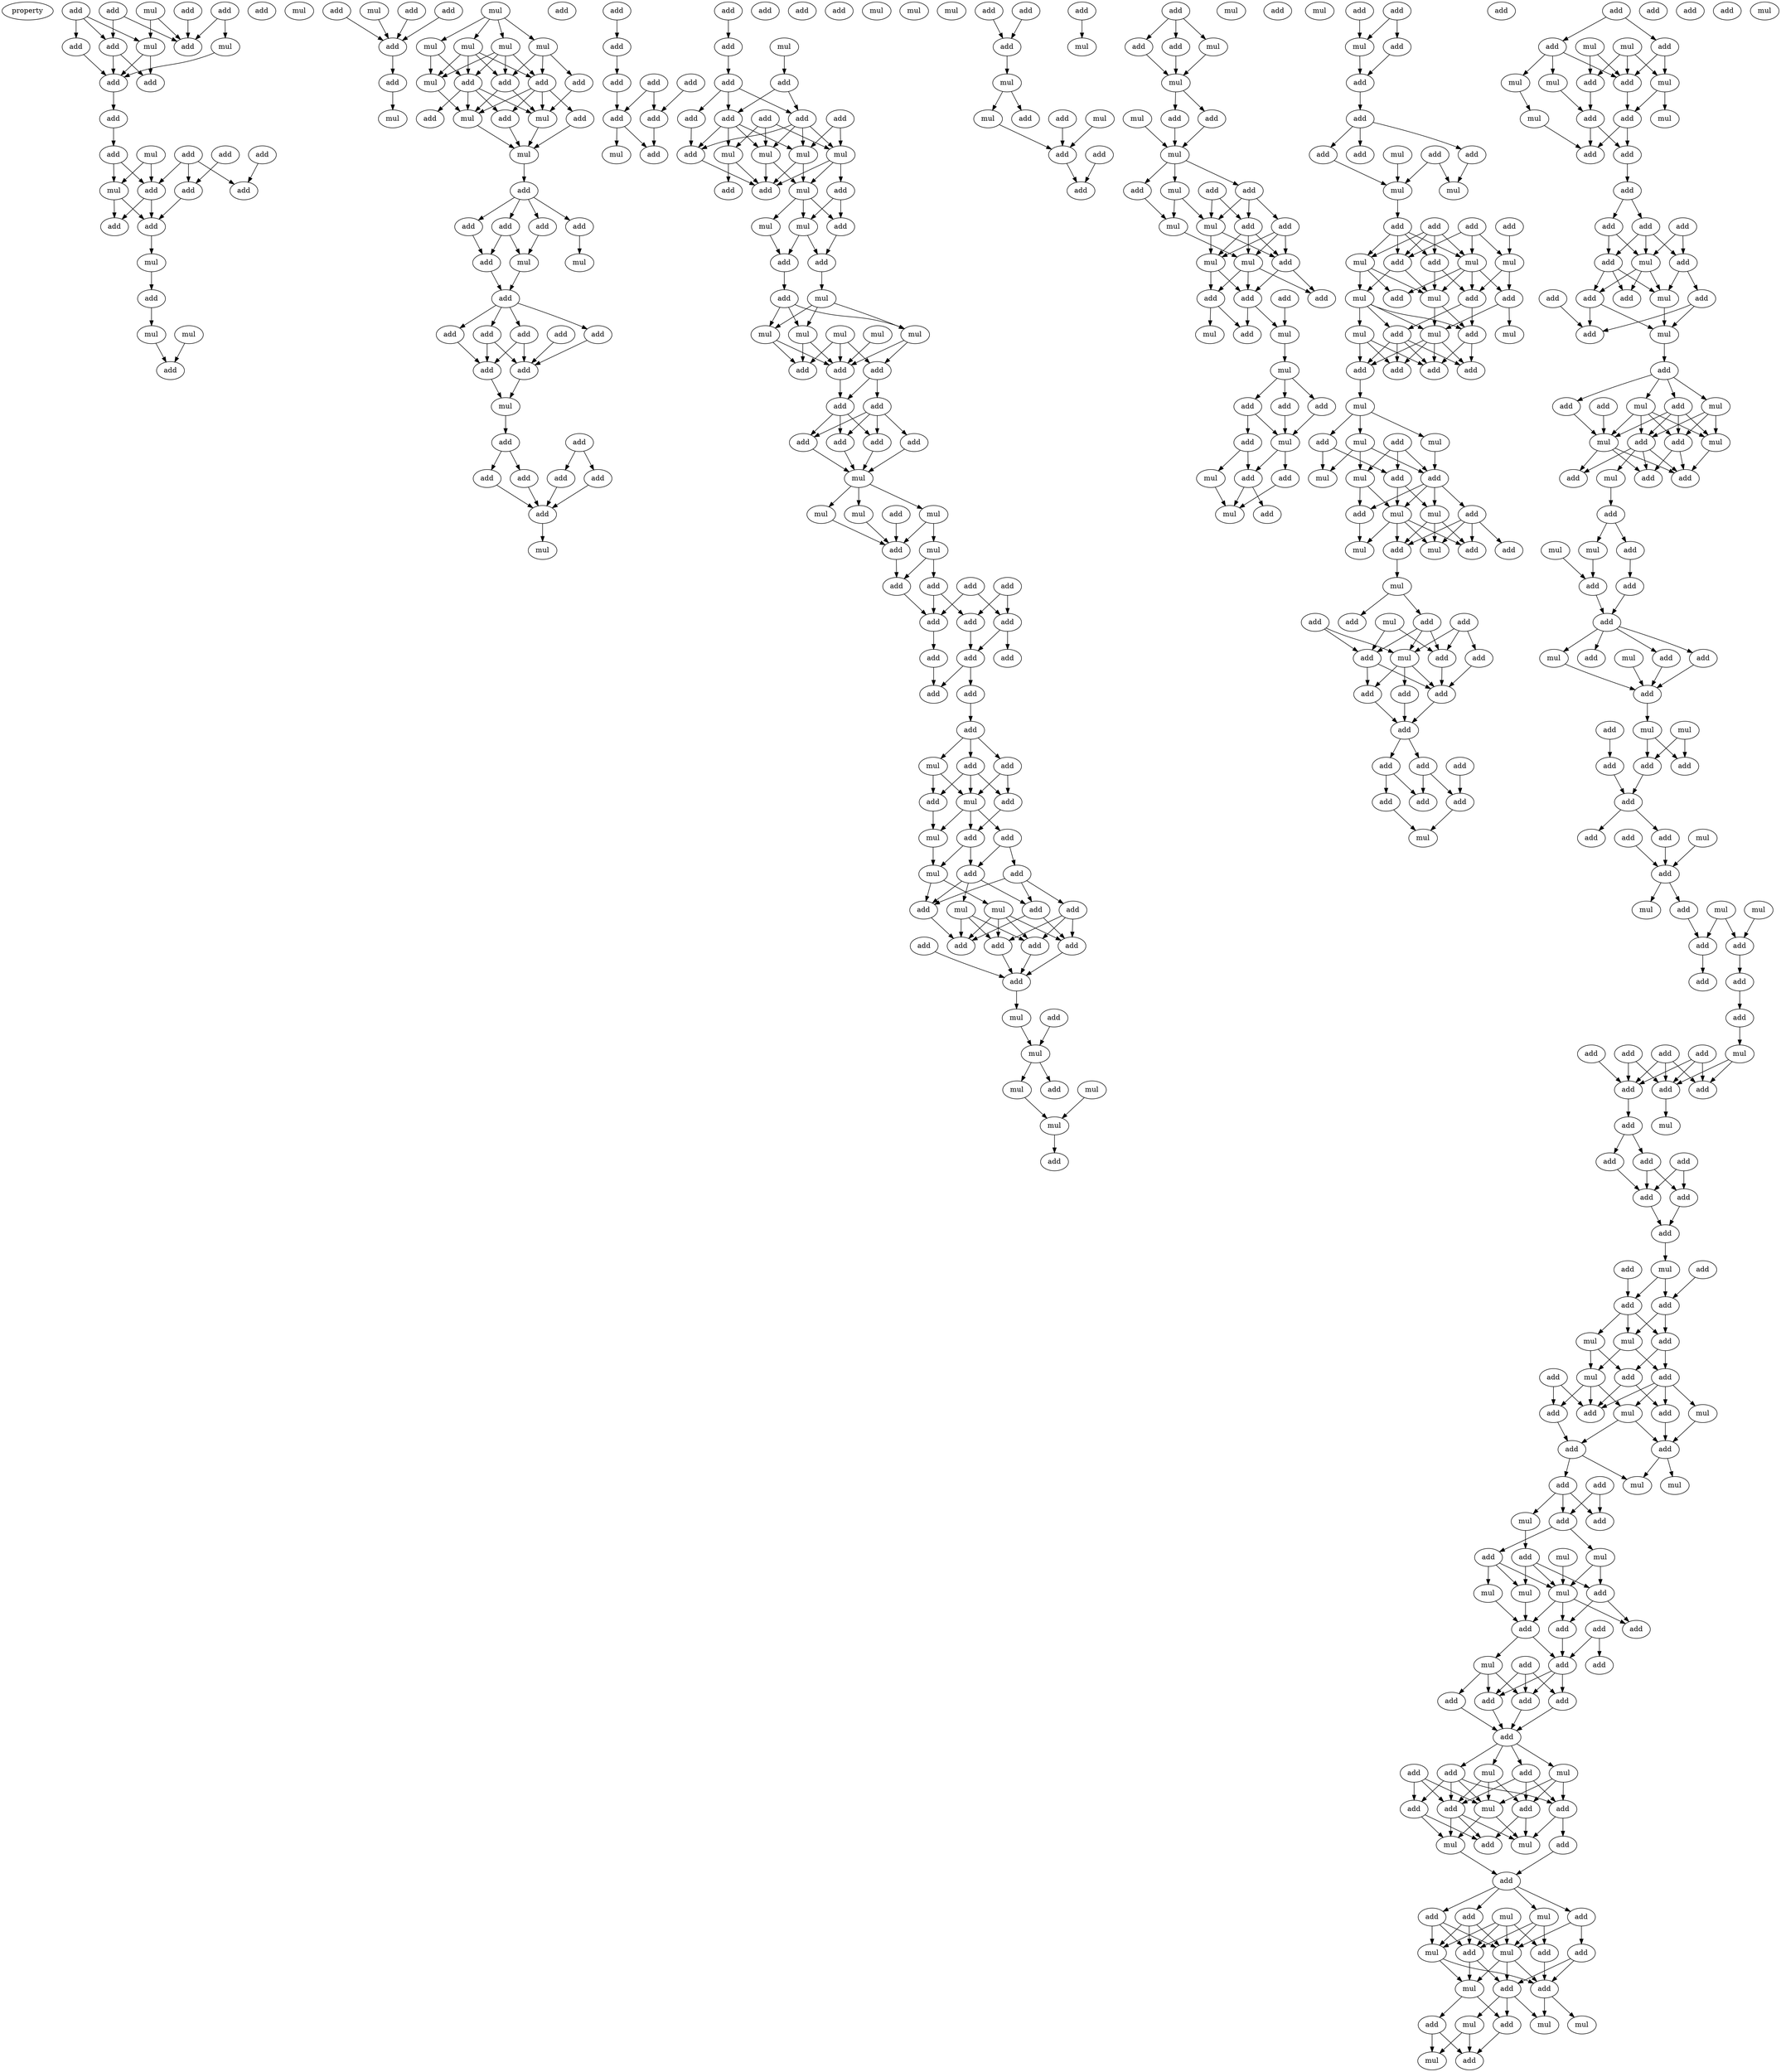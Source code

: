 digraph {
    node [fontcolor=black]
    property [mul=2,lf=1.5]
    0 [ label = add ];
    1 [ label = add ];
    2 [ label = add ];
    3 [ label = mul ];
    4 [ label = add ];
    5 [ label = add ];
    6 [ label = add ];
    7 [ label = mul ];
    8 [ label = mul ];
    9 [ label = add ];
    10 [ label = add ];
    11 [ label = add ];
    12 [ label = add ];
    13 [ label = add ];
    14 [ label = add ];
    15 [ label = add ];
    16 [ label = add ];
    17 [ label = mul ];
    18 [ label = add ];
    19 [ label = mul ];
    20 [ label = add ];
    21 [ label = add ];
    22 [ label = add ];
    23 [ label = add ];
    24 [ label = add ];
    25 [ label = mul ];
    26 [ label = mul ];
    27 [ label = add ];
    28 [ label = mul ];
    29 [ label = mul ];
    30 [ label = add ];
    31 [ label = add ];
    32 [ label = mul ];
    33 [ label = add ];
    34 [ label = add ];
    35 [ label = add ];
    36 [ label = add ];
    37 [ label = mul ];
    38 [ label = mul ];
    39 [ label = mul ];
    40 [ label = mul ];
    41 [ label = mul ];
    42 [ label = mul ];
    43 [ label = add ];
    44 [ label = add ];
    45 [ label = add ];
    46 [ label = mul ];
    47 [ label = add ];
    48 [ label = mul ];
    49 [ label = add ];
    50 [ label = add ];
    51 [ label = add ];
    52 [ label = mul ];
    53 [ label = mul ];
    54 [ label = add ];
    55 [ label = add ];
    56 [ label = add ];
    57 [ label = add ];
    58 [ label = add ];
    59 [ label = mul ];
    60 [ label = mul ];
    61 [ label = add ];
    62 [ label = add ];
    63 [ label = add ];
    64 [ label = add ];
    65 [ label = add ];
    66 [ label = add ];
    67 [ label = add ];
    68 [ label = add ];
    69 [ label = add ];
    70 [ label = mul ];
    71 [ label = add ];
    72 [ label = add ];
    73 [ label = add ];
    74 [ label = add ];
    75 [ label = add ];
    76 [ label = add ];
    77 [ label = add ];
    78 [ label = add ];
    79 [ label = mul ];
    80 [ label = add ];
    81 [ label = add ];
    82 [ label = add ];
    83 [ label = add ];
    84 [ label = add ];
    85 [ label = add ];
    86 [ label = add ];
    87 [ label = add ];
    88 [ label = mul ];
    89 [ label = add ];
    90 [ label = mul ];
    91 [ label = add ];
    92 [ label = add ];
    93 [ label = add ];
    94 [ label = add ];
    95 [ label = add ];
    96 [ label = add ];
    97 [ label = add ];
    98 [ label = add ];
    99 [ label = mul ];
    100 [ label = mul ];
    101 [ label = mul ];
    102 [ label = mul ];
    103 [ label = add ];
    104 [ label = add ];
    105 [ label = mul ];
    106 [ label = add ];
    107 [ label = add ];
    108 [ label = mul ];
    109 [ label = add ];
    110 [ label = mul ];
    111 [ label = add ];
    112 [ label = add ];
    113 [ label = add ];
    114 [ label = mul ];
    115 [ label = mul ];
    116 [ label = mul ];
    117 [ label = mul ];
    118 [ label = mul ];
    119 [ label = mul ];
    120 [ label = add ];
    121 [ label = add ];
    122 [ label = add ];
    123 [ label = add ];
    124 [ label = add ];
    125 [ label = add ];
    126 [ label = add ];
    127 [ label = add ];
    128 [ label = add ];
    129 [ label = add ];
    130 [ label = mul ];
    131 [ label = mul ];
    132 [ label = mul ];
    133 [ label = mul ];
    134 [ label = add ];
    135 [ label = mul ];
    136 [ label = add ];
    137 [ label = add ];
    138 [ label = add ];
    139 [ label = add ];
    140 [ label = add ];
    141 [ label = add ];
    142 [ label = add ];
    143 [ label = add ];
    144 [ label = add ];
    145 [ label = add ];
    146 [ label = add ];
    147 [ label = add ];
    148 [ label = add ];
    149 [ label = add ];
    150 [ label = add ];
    151 [ label = add ];
    152 [ label = mul ];
    153 [ label = add ];
    154 [ label = add ];
    155 [ label = add ];
    156 [ label = add ];
    157 [ label = mul ];
    158 [ label = mul ];
    159 [ label = add ];
    160 [ label = add ];
    161 [ label = mul ];
    162 [ label = add ];
    163 [ label = mul ];
    164 [ label = add ];
    165 [ label = add ];
    166 [ label = mul ];
    167 [ label = mul ];
    168 [ label = add ];
    169 [ label = add ];
    170 [ label = add ];
    171 [ label = add ];
    172 [ label = add ];
    173 [ label = add ];
    174 [ label = add ];
    175 [ label = add ];
    176 [ label = mul ];
    177 [ label = mul ];
    178 [ label = mul ];
    179 [ label = add ];
    180 [ label = mul ];
    181 [ label = add ];
    182 [ label = add ];
    183 [ label = mul ];
    184 [ label = mul ];
    185 [ label = add ];
    186 [ label = add ];
    187 [ label = mul ];
    188 [ label = add ];
    189 [ label = add ];
    190 [ label = mul ];
    191 [ label = mul ];
    192 [ label = add ];
    193 [ label = mul ];
    194 [ label = add ];
    195 [ label = mul ];
    196 [ label = add ];
    197 [ label = add ];
    198 [ label = add ];
    199 [ label = add ];
    200 [ label = add ];
    201 [ label = mul ];
    202 [ label = add ];
    203 [ label = add ];
    204 [ label = mul ];
    205 [ label = mul ];
    206 [ label = mul ];
    207 [ label = add ];
    208 [ label = add ];
    209 [ label = mul ];
    210 [ label = add ];
    211 [ label = mul ];
    212 [ label = add ];
    213 [ label = add ];
    214 [ label = add ];
    215 [ label = mul ];
    216 [ label = mul ];
    217 [ label = add ];
    218 [ label = add ];
    219 [ label = mul ];
    220 [ label = mul ];
    221 [ label = add ];
    222 [ label = add ];
    223 [ label = add ];
    224 [ label = add ];
    225 [ label = mul ];
    226 [ label = mul ];
    227 [ label = add ];
    228 [ label = mul ];
    229 [ label = add ];
    230 [ label = add ];
    231 [ label = add ];
    232 [ label = mul ];
    233 [ label = add ];
    234 [ label = add ];
    235 [ label = add ];
    236 [ label = mul ];
    237 [ label = mul ];
    238 [ label = mul ];
    239 [ label = add ];
    240 [ label = add ];
    241 [ label = add ];
    242 [ label = mul ];
    243 [ label = add ];
    244 [ label = add ];
    245 [ label = add ];
    246 [ label = mul ];
    247 [ label = add ];
    248 [ label = add ];
    249 [ label = add ];
    250 [ label = add ];
    251 [ label = mul ];
    252 [ label = mul ];
    253 [ label = add ];
    254 [ label = add ];
    255 [ label = add ];
    256 [ label = add ];
    257 [ label = mul ];
    258 [ label = add ];
    259 [ label = mul ];
    260 [ label = add ];
    261 [ label = mul ];
    262 [ label = mul ];
    263 [ label = mul ];
    264 [ label = add ];
    265 [ label = add ];
    266 [ label = add ];
    267 [ label = mul ];
    268 [ label = add ];
    269 [ label = mul ];
    270 [ label = mul ];
    271 [ label = add ];
    272 [ label = add ];
    273 [ label = add ];
    274 [ label = add ];
    275 [ label = add ];
    276 [ label = mul ];
    277 [ label = add ];
    278 [ label = mul ];
    279 [ label = mul ];
    280 [ label = add ];
    281 [ label = mul ];
    282 [ label = add ];
    283 [ label = mul ];
    284 [ label = add ];
    285 [ label = add ];
    286 [ label = add ];
    287 [ label = mul ];
    288 [ label = mul ];
    289 [ label = mul ];
    290 [ label = mul ];
    291 [ label = add ];
    292 [ label = add ];
    293 [ label = add ];
    294 [ label = mul ];
    295 [ label = add ];
    296 [ label = add ];
    297 [ label = add ];
    298 [ label = mul ];
    299 [ label = add ];
    300 [ label = mul ];
    301 [ label = add ];
    302 [ label = add ];
    303 [ label = add ];
    304 [ label = add ];
    305 [ label = add ];
    306 [ label = add ];
    307 [ label = add ];
    308 [ label = add ];
    309 [ label = add ];
    310 [ label = add ];
    311 [ label = add ];
    312 [ label = add ];
    313 [ label = add ];
    314 [ label = add ];
    315 [ label = mul ];
    316 [ label = add ];
    317 [ label = mul ];
    318 [ label = add ];
    319 [ label = mul ];
    320 [ label = add ];
    321 [ label = add ];
    322 [ label = mul ];
    323 [ label = mul ];
    324 [ label = mul ];
    325 [ label = add ];
    326 [ label = mul ];
    327 [ label = add ];
    328 [ label = add ];
    329 [ label = mul ];
    330 [ label = add ];
    331 [ label = add ];
    332 [ label = add ];
    333 [ label = add ];
    334 [ label = add ];
    335 [ label = add ];
    336 [ label = add ];
    337 [ label = mul ];
    338 [ label = add ];
    339 [ label = add ];
    340 [ label = mul ];
    341 [ label = add ];
    342 [ label = add ];
    343 [ label = add ];
    344 [ label = add ];
    345 [ label = mul ];
    346 [ label = add ];
    347 [ label = add ];
    348 [ label = add ];
    349 [ label = mul ];
    350 [ label = mul ];
    351 [ label = add ];
    352 [ label = add ];
    353 [ label = add ];
    354 [ label = mul ];
    355 [ label = mul ];
    356 [ label = add ];
    357 [ label = add ];
    358 [ label = add ];
    359 [ label = mul ];
    360 [ label = add ];
    361 [ label = mul ];
    362 [ label = add ];
    363 [ label = mul ];
    364 [ label = add ];
    365 [ label = add ];
    366 [ label = add ];
    367 [ label = mul ];
    368 [ label = add ];
    369 [ label = add ];
    370 [ label = mul ];
    371 [ label = add ];
    372 [ label = add ];
    373 [ label = mul ];
    374 [ label = mul ];
    375 [ label = add ];
    376 [ label = add ];
    377 [ label = add ];
    378 [ label = add ];
    379 [ label = add ];
    380 [ label = add ];
    381 [ label = add ];
    382 [ label = add ];
    383 [ label = add ];
    384 [ label = mul ];
    385 [ label = add ];
    386 [ label = mul ];
    387 [ label = mul ];
    388 [ label = add ];
    389 [ label = mul ];
    390 [ label = add ];
    391 [ label = add ];
    392 [ label = add ];
    393 [ label = add ];
    394 [ label = add ];
    395 [ label = add ];
    396 [ label = add ];
    397 [ label = add ];
    398 [ label = add ];
    399 [ label = mul ];
    400 [ label = add ];
    401 [ label = add ];
    402 [ label = add ];
    403 [ label = mul ];
    404 [ label = add ];
    405 [ label = add ];
    406 [ label = add ];
    407 [ label = add ];
    408 [ label = add ];
    409 [ label = add ];
    410 [ label = add ];
    411 [ label = add ];
    412 [ label = add ];
    413 [ label = add ];
    414 [ label = mul ];
    415 [ label = add ];
    416 [ label = add ];
    417 [ label = add ];
    418 [ label = mul ];
    419 [ label = mul ];
    420 [ label = add ];
    421 [ label = mul ];
    422 [ label = add ];
    423 [ label = add ];
    424 [ label = add ];
    425 [ label = add ];
    426 [ label = mul ];
    427 [ label = mul ];
    428 [ label = add ];
    429 [ label = add ];
    430 [ label = add ];
    431 [ label = add ];
    432 [ label = add ];
    433 [ label = mul ];
    434 [ label = mul ];
    435 [ label = mul ];
    436 [ label = add ];
    437 [ label = add ];
    438 [ label = add ];
    439 [ label = mul ];
    440 [ label = add ];
    441 [ label = mul ];
    442 [ label = mul ];
    443 [ label = add ];
    444 [ label = mul ];
    445 [ label = mul ];
    446 [ label = mul ];
    447 [ label = add ];
    448 [ label = add ];
    449 [ label = add ];
    450 [ label = add ];
    451 [ label = add ];
    452 [ label = add ];
    453 [ label = mul ];
    454 [ label = add ];
    455 [ label = add ];
    456 [ label = add ];
    457 [ label = add ];
    458 [ label = add ];
    459 [ label = add ];
    460 [ label = add ];
    461 [ label = add ];
    462 [ label = mul ];
    463 [ label = add ];
    464 [ label = mul ];
    465 [ label = add ];
    466 [ label = add ];
    467 [ label = add ];
    468 [ label = add ];
    469 [ label = mul ];
    470 [ label = add ];
    471 [ label = add ];
    472 [ label = add ];
    473 [ label = mul ];
    474 [ label = mul ];
    475 [ label = add ];
    476 [ label = mul ];
    477 [ label = add ];
    478 [ label = mul ];
    479 [ label = add ];
    480 [ label = add ];
    481 [ label = add ];
    482 [ label = add ];
    483 [ label = mul ];
    484 [ label = add ];
    485 [ label = mul ];
    486 [ label = mul ];
    487 [ label = add ];
    488 [ label = add ];
    489 [ label = mul ];
    490 [ label = add ];
    491 [ label = mul ];
    492 [ label = mul ];
    493 [ label = add ];
    494 [ label = add ];
    495 [ label = mul ];
    0 -> 8 [ name = 0 ];
    0 -> 9 [ name = 1 ];
    1 -> 5 [ name = 2 ];
    1 -> 6 [ name = 3 ];
    1 -> 7 [ name = 4 ];
    2 -> 5 [ name = 5 ];
    2 -> 9 [ name = 6 ];
    3 -> 7 [ name = 7 ];
    3 -> 9 [ name = 8 ];
    4 -> 9 [ name = 9 ];
    5 -> 10 [ name = 10 ];
    5 -> 12 [ name = 11 ];
    6 -> 12 [ name = 12 ];
    7 -> 10 [ name = 13 ];
    7 -> 12 [ name = 14 ];
    8 -> 12 [ name = 15 ];
    12 -> 13 [ name = 16 ];
    13 -> 16 [ name = 17 ];
    14 -> 22 [ name = 18 ];
    15 -> 20 [ name = 19 ];
    15 -> 21 [ name = 20 ];
    15 -> 22 [ name = 21 ];
    16 -> 19 [ name = 22 ];
    16 -> 20 [ name = 23 ];
    17 -> 19 [ name = 24 ];
    17 -> 20 [ name = 25 ];
    18 -> 21 [ name = 26 ];
    19 -> 23 [ name = 27 ];
    19 -> 24 [ name = 28 ];
    20 -> 23 [ name = 29 ];
    20 -> 24 [ name = 30 ];
    22 -> 24 [ name = 31 ];
    24 -> 25 [ name = 32 ];
    25 -> 27 [ name = 33 ];
    27 -> 28 [ name = 34 ];
    28 -> 30 [ name = 35 ];
    29 -> 30 [ name = 36 ];
    31 -> 35 [ name = 37 ];
    32 -> 35 [ name = 38 ];
    33 -> 35 [ name = 39 ];
    34 -> 35 [ name = 40 ];
    35 -> 36 [ name = 41 ];
    36 -> 37 [ name = 42 ];
    38 -> 39 [ name = 43 ];
    38 -> 40 [ name = 44 ];
    38 -> 41 [ name = 45 ];
    38 -> 42 [ name = 46 ];
    39 -> 43 [ name = 47 ];
    39 -> 44 [ name = 48 ];
    39 -> 46 [ name = 49 ];
    39 -> 47 [ name = 50 ];
    40 -> 43 [ name = 51 ];
    40 -> 44 [ name = 52 ];
    40 -> 46 [ name = 53 ];
    40 -> 47 [ name = 54 ];
    41 -> 43 [ name = 55 ];
    41 -> 46 [ name = 56 ];
    42 -> 44 [ name = 57 ];
    42 -> 45 [ name = 58 ];
    42 -> 47 [ name = 59 ];
    43 -> 48 [ name = 60 ];
    43 -> 50 [ name = 61 ];
    43 -> 51 [ name = 62 ];
    43 -> 52 [ name = 63 ];
    44 -> 48 [ name = 64 ];
    44 -> 52 [ name = 65 ];
    45 -> 52 [ name = 66 ];
    46 -> 48 [ name = 67 ];
    47 -> 48 [ name = 68 ];
    47 -> 49 [ name = 69 ];
    47 -> 50 [ name = 70 ];
    47 -> 52 [ name = 71 ];
    48 -> 53 [ name = 72 ];
    49 -> 53 [ name = 73 ];
    50 -> 53 [ name = 74 ];
    52 -> 53 [ name = 75 ];
    53 -> 54 [ name = 76 ];
    54 -> 55 [ name = 77 ];
    54 -> 56 [ name = 78 ];
    54 -> 57 [ name = 79 ];
    54 -> 58 [ name = 80 ];
    55 -> 60 [ name = 81 ];
    55 -> 61 [ name = 82 ];
    56 -> 61 [ name = 83 ];
    57 -> 59 [ name = 84 ];
    58 -> 60 [ name = 85 ];
    60 -> 62 [ name = 86 ];
    61 -> 62 [ name = 87 ];
    62 -> 63 [ name = 88 ];
    62 -> 64 [ name = 89 ];
    62 -> 65 [ name = 90 ];
    62 -> 67 [ name = 91 ];
    63 -> 69 [ name = 92 ];
    64 -> 68 [ name = 93 ];
    64 -> 69 [ name = 94 ];
    65 -> 68 [ name = 95 ];
    65 -> 69 [ name = 96 ];
    66 -> 69 [ name = 97 ];
    67 -> 68 [ name = 98 ];
    68 -> 70 [ name = 99 ];
    69 -> 70 [ name = 100 ];
    70 -> 71 [ name = 101 ];
    71 -> 74 [ name = 102 ];
    71 -> 75 [ name = 103 ];
    72 -> 76 [ name = 104 ];
    72 -> 77 [ name = 105 ];
    74 -> 78 [ name = 106 ];
    75 -> 78 [ name = 107 ];
    76 -> 78 [ name = 108 ];
    77 -> 78 [ name = 109 ];
    78 -> 79 [ name = 110 ];
    80 -> 81 [ name = 111 ];
    81 -> 83 [ name = 112 ];
    82 -> 85 [ name = 113 ];
    82 -> 86 [ name = 114 ];
    83 -> 86 [ name = 115 ];
    84 -> 85 [ name = 116 ];
    85 -> 87 [ name = 117 ];
    86 -> 87 [ name = 118 ];
    86 -> 88 [ name = 119 ];
    89 -> 91 [ name = 120 ];
    90 -> 92 [ name = 121 ];
    91 -> 93 [ name = 122 ];
    92 -> 95 [ name = 123 ];
    92 -> 96 [ name = 124 ];
    93 -> 95 [ name = 125 ];
    93 -> 96 [ name = 126 ];
    93 -> 97 [ name = 127 ];
    94 -> 100 [ name = 128 ];
    94 -> 101 [ name = 129 ];
    95 -> 99 [ name = 130 ];
    95 -> 100 [ name = 131 ];
    95 -> 102 [ name = 132 ];
    95 -> 103 [ name = 133 ];
    96 -> 99 [ name = 134 ];
    96 -> 100 [ name = 135 ];
    96 -> 101 [ name = 136 ];
    96 -> 103 [ name = 137 ];
    97 -> 103 [ name = 138 ];
    98 -> 99 [ name = 139 ];
    98 -> 101 [ name = 140 ];
    98 -> 102 [ name = 141 ];
    99 -> 104 [ name = 142 ];
    99 -> 105 [ name = 143 ];
    100 -> 104 [ name = 144 ];
    100 -> 105 [ name = 145 ];
    101 -> 104 [ name = 146 ];
    101 -> 105 [ name = 147 ];
    101 -> 106 [ name = 148 ];
    102 -> 104 [ name = 149 ];
    102 -> 107 [ name = 150 ];
    103 -> 104 [ name = 151 ];
    105 -> 108 [ name = 152 ];
    105 -> 109 [ name = 153 ];
    105 -> 110 [ name = 154 ];
    106 -> 109 [ name = 155 ];
    106 -> 110 [ name = 156 ];
    108 -> 111 [ name = 157 ];
    109 -> 112 [ name = 158 ];
    110 -> 111 [ name = 159 ];
    110 -> 112 [ name = 160 ];
    111 -> 113 [ name = 161 ];
    112 -> 114 [ name = 162 ];
    113 -> 117 [ name = 163 ];
    113 -> 118 [ name = 164 ];
    113 -> 119 [ name = 165 ];
    114 -> 117 [ name = 166 ];
    114 -> 118 [ name = 167 ];
    114 -> 119 [ name = 168 ];
    115 -> 122 [ name = 169 ];
    116 -> 120 [ name = 170 ];
    116 -> 121 [ name = 171 ];
    116 -> 122 [ name = 172 ];
    117 -> 120 [ name = 173 ];
    117 -> 122 [ name = 174 ];
    118 -> 121 [ name = 175 ];
    118 -> 122 [ name = 176 ];
    119 -> 121 [ name = 177 ];
    119 -> 122 [ name = 178 ];
    120 -> 123 [ name = 179 ];
    120 -> 124 [ name = 180 ];
    122 -> 124 [ name = 181 ];
    123 -> 125 [ name = 182 ];
    123 -> 127 [ name = 183 ];
    123 -> 128 [ name = 184 ];
    123 -> 129 [ name = 185 ];
    124 -> 125 [ name = 186 ];
    124 -> 128 [ name = 187 ];
    124 -> 129 [ name = 188 ];
    125 -> 130 [ name = 189 ];
    127 -> 130 [ name = 190 ];
    128 -> 130 [ name = 191 ];
    129 -> 130 [ name = 192 ];
    130 -> 131 [ name = 193 ];
    130 -> 132 [ name = 194 ];
    130 -> 133 [ name = 195 ];
    131 -> 136 [ name = 196 ];
    132 -> 135 [ name = 197 ];
    132 -> 136 [ name = 198 ];
    133 -> 136 [ name = 199 ];
    134 -> 136 [ name = 200 ];
    135 -> 138 [ name = 201 ];
    135 -> 139 [ name = 202 ];
    136 -> 139 [ name = 203 ];
    137 -> 142 [ name = 204 ];
    137 -> 143 [ name = 205 ];
    138 -> 141 [ name = 206 ];
    138 -> 143 [ name = 207 ];
    139 -> 143 [ name = 208 ];
    140 -> 141 [ name = 209 ];
    140 -> 142 [ name = 210 ];
    141 -> 146 [ name = 211 ];
    142 -> 144 [ name = 212 ];
    142 -> 146 [ name = 213 ];
    143 -> 145 [ name = 214 ];
    145 -> 148 [ name = 215 ];
    146 -> 147 [ name = 216 ];
    146 -> 148 [ name = 217 ];
    147 -> 150 [ name = 218 ];
    150 -> 152 [ name = 219 ];
    150 -> 153 [ name = 220 ];
    150 -> 154 [ name = 221 ];
    152 -> 155 [ name = 222 ];
    152 -> 157 [ name = 223 ];
    153 -> 156 [ name = 224 ];
    153 -> 157 [ name = 225 ];
    154 -> 155 [ name = 226 ];
    154 -> 156 [ name = 227 ];
    154 -> 157 [ name = 228 ];
    155 -> 158 [ name = 229 ];
    156 -> 159 [ name = 230 ];
    157 -> 158 [ name = 231 ];
    157 -> 159 [ name = 232 ];
    157 -> 160 [ name = 233 ];
    158 -> 163 [ name = 234 ];
    159 -> 162 [ name = 235 ];
    159 -> 163 [ name = 236 ];
    160 -> 162 [ name = 237 ];
    160 -> 164 [ name = 238 ];
    162 -> 165 [ name = 239 ];
    162 -> 167 [ name = 240 ];
    162 -> 169 [ name = 241 ];
    163 -> 166 [ name = 242 ];
    163 -> 169 [ name = 243 ];
    164 -> 165 [ name = 244 ];
    164 -> 168 [ name = 245 ];
    164 -> 169 [ name = 246 ];
    165 -> 170 [ name = 247 ];
    165 -> 171 [ name = 248 ];
    166 -> 170 [ name = 249 ];
    166 -> 171 [ name = 250 ];
    166 -> 172 [ name = 251 ];
    166 -> 173 [ name = 252 ];
    167 -> 170 [ name = 253 ];
    167 -> 172 [ name = 254 ];
    167 -> 173 [ name = 255 ];
    168 -> 171 [ name = 256 ];
    168 -> 172 [ name = 257 ];
    168 -> 173 [ name = 258 ];
    169 -> 170 [ name = 259 ];
    171 -> 175 [ name = 260 ];
    172 -> 175 [ name = 261 ];
    173 -> 175 [ name = 262 ];
    174 -> 175 [ name = 263 ];
    175 -> 178 [ name = 264 ];
    178 -> 180 [ name = 265 ];
    179 -> 180 [ name = 266 ];
    180 -> 183 [ name = 267 ];
    180 -> 185 [ name = 268 ];
    181 -> 186 [ name = 269 ];
    182 -> 186 [ name = 270 ];
    183 -> 187 [ name = 271 ];
    184 -> 187 [ name = 272 ];
    186 -> 190 [ name = 273 ];
    187 -> 189 [ name = 274 ];
    188 -> 195 [ name = 275 ];
    190 -> 191 [ name = 276 ];
    190 -> 194 [ name = 277 ];
    191 -> 197 [ name = 278 ];
    192 -> 197 [ name = 279 ];
    193 -> 197 [ name = 280 ];
    196 -> 198 [ name = 281 ];
    197 -> 198 [ name = 282 ];
    199 -> 200 [ name = 283 ];
    199 -> 203 [ name = 284 ];
    199 -> 204 [ name = 285 ];
    200 -> 205 [ name = 286 ];
    203 -> 205 [ name = 287 ];
    204 -> 205 [ name = 288 ];
    205 -> 207 [ name = 289 ];
    205 -> 208 [ name = 290 ];
    206 -> 209 [ name = 291 ];
    207 -> 209 [ name = 292 ];
    208 -> 209 [ name = 293 ];
    209 -> 210 [ name = 294 ];
    209 -> 211 [ name = 295 ];
    209 -> 212 [ name = 296 ];
    210 -> 214 [ name = 297 ];
    210 -> 215 [ name = 298 ];
    210 -> 217 [ name = 299 ];
    211 -> 215 [ name = 300 ];
    211 -> 216 [ name = 301 ];
    212 -> 216 [ name = 302 ];
    213 -> 214 [ name = 303 ];
    213 -> 215 [ name = 304 ];
    214 -> 218 [ name = 305 ];
    214 -> 219 [ name = 306 ];
    214 -> 220 [ name = 307 ];
    215 -> 218 [ name = 308 ];
    215 -> 219 [ name = 309 ];
    216 -> 220 [ name = 310 ];
    217 -> 218 [ name = 311 ];
    217 -> 219 [ name = 312 ];
    217 -> 220 [ name = 313 ];
    218 -> 222 [ name = 314 ];
    218 -> 224 [ name = 315 ];
    219 -> 221 [ name = 316 ];
    219 -> 222 [ name = 317 ];
    220 -> 221 [ name = 318 ];
    220 -> 222 [ name = 319 ];
    220 -> 224 [ name = 320 ];
    221 -> 226 [ name = 321 ];
    221 -> 227 [ name = 322 ];
    222 -> 225 [ name = 323 ];
    222 -> 227 [ name = 324 ];
    223 -> 225 [ name = 325 ];
    225 -> 228 [ name = 326 ];
    228 -> 229 [ name = 327 ];
    228 -> 230 [ name = 328 ];
    228 -> 231 [ name = 329 ];
    229 -> 232 [ name = 330 ];
    230 -> 232 [ name = 331 ];
    230 -> 233 [ name = 332 ];
    231 -> 232 [ name = 333 ];
    232 -> 234 [ name = 334 ];
    232 -> 235 [ name = 335 ];
    233 -> 234 [ name = 336 ];
    233 -> 236 [ name = 337 ];
    234 -> 238 [ name = 338 ];
    234 -> 239 [ name = 339 ];
    235 -> 238 [ name = 340 ];
    236 -> 238 [ name = 341 ];
    240 -> 242 [ name = 342 ];
    240 -> 243 [ name = 343 ];
    241 -> 242 [ name = 344 ];
    242 -> 244 [ name = 345 ];
    243 -> 244 [ name = 346 ];
    244 -> 245 [ name = 347 ];
    245 -> 247 [ name = 348 ];
    245 -> 249 [ name = 349 ];
    245 -> 250 [ name = 350 ];
    246 -> 251 [ name = 351 ];
    247 -> 251 [ name = 352 ];
    248 -> 251 [ name = 353 ];
    248 -> 252 [ name = 354 ];
    250 -> 252 [ name = 355 ];
    251 -> 255 [ name = 356 ];
    253 -> 257 [ name = 357 ];
    253 -> 259 [ name = 358 ];
    253 -> 260 [ name = 359 ];
    254 -> 257 [ name = 360 ];
    254 -> 258 [ name = 361 ];
    254 -> 260 [ name = 362 ];
    254 -> 261 [ name = 363 ];
    255 -> 257 [ name = 364 ];
    255 -> 258 [ name = 365 ];
    255 -> 260 [ name = 366 ];
    255 -> 261 [ name = 367 ];
    256 -> 259 [ name = 368 ];
    257 -> 263 [ name = 369 ];
    257 -> 264 [ name = 370 ];
    257 -> 265 [ name = 371 ];
    257 -> 266 [ name = 372 ];
    258 -> 263 [ name = 373 ];
    258 -> 265 [ name = 374 ];
    259 -> 264 [ name = 375 ];
    259 -> 265 [ name = 376 ];
    260 -> 262 [ name = 377 ];
    260 -> 263 [ name = 378 ];
    261 -> 262 [ name = 379 ];
    261 -> 263 [ name = 380 ];
    261 -> 266 [ name = 381 ];
    262 -> 267 [ name = 382 ];
    262 -> 268 [ name = 383 ];
    262 -> 269 [ name = 384 ];
    262 -> 271 [ name = 385 ];
    263 -> 268 [ name = 386 ];
    263 -> 269 [ name = 387 ];
    264 -> 269 [ name = 388 ];
    264 -> 270 [ name = 389 ];
    265 -> 268 [ name = 390 ];
    265 -> 271 [ name = 391 ];
    267 -> 272 [ name = 392 ];
    267 -> 273 [ name = 393 ];
    267 -> 275 [ name = 394 ];
    268 -> 272 [ name = 395 ];
    268 -> 274 [ name = 396 ];
    269 -> 272 [ name = 397 ];
    269 -> 273 [ name = 398 ];
    269 -> 274 [ name = 399 ];
    269 -> 275 [ name = 400 ];
    271 -> 272 [ name = 401 ];
    271 -> 273 [ name = 402 ];
    271 -> 274 [ name = 403 ];
    271 -> 275 [ name = 404 ];
    273 -> 276 [ name = 405 ];
    276 -> 278 [ name = 406 ];
    276 -> 279 [ name = 407 ];
    276 -> 280 [ name = 408 ];
    277 -> 282 [ name = 409 ];
    277 -> 283 [ name = 410 ];
    277 -> 284 [ name = 411 ];
    278 -> 282 [ name = 412 ];
    279 -> 281 [ name = 413 ];
    279 -> 282 [ name = 414 ];
    279 -> 283 [ name = 415 ];
    280 -> 281 [ name = 416 ];
    280 -> 284 [ name = 417 ];
    282 -> 285 [ name = 418 ];
    282 -> 286 [ name = 419 ];
    282 -> 287 [ name = 420 ];
    282 -> 288 [ name = 421 ];
    283 -> 285 [ name = 422 ];
    283 -> 288 [ name = 423 ];
    284 -> 287 [ name = 424 ];
    284 -> 288 [ name = 425 ];
    285 -> 290 [ name = 426 ];
    286 -> 289 [ name = 427 ];
    286 -> 291 [ name = 428 ];
    286 -> 292 [ name = 429 ];
    286 -> 293 [ name = 430 ];
    287 -> 289 [ name = 431 ];
    287 -> 291 [ name = 432 ];
    287 -> 293 [ name = 433 ];
    288 -> 289 [ name = 434 ];
    288 -> 290 [ name = 435 ];
    288 -> 291 [ name = 436 ];
    288 -> 293 [ name = 437 ];
    293 -> 294 [ name = 438 ];
    294 -> 296 [ name = 439 ];
    294 -> 299 [ name = 440 ];
    295 -> 300 [ name = 441 ];
    295 -> 303 [ name = 442 ];
    296 -> 300 [ name = 443 ];
    296 -> 301 [ name = 444 ];
    296 -> 303 [ name = 445 ];
    297 -> 300 [ name = 446 ];
    297 -> 301 [ name = 447 ];
    297 -> 302 [ name = 448 ];
    298 -> 301 [ name = 449 ];
    298 -> 303 [ name = 450 ];
    300 -> 304 [ name = 451 ];
    300 -> 305 [ name = 452 ];
    300 -> 306 [ name = 453 ];
    301 -> 305 [ name = 454 ];
    302 -> 305 [ name = 455 ];
    303 -> 304 [ name = 456 ];
    303 -> 305 [ name = 457 ];
    304 -> 307 [ name = 458 ];
    305 -> 307 [ name = 459 ];
    306 -> 307 [ name = 460 ];
    307 -> 309 [ name = 461 ];
    307 -> 310 [ name = 462 ];
    308 -> 311 [ name = 463 ];
    309 -> 311 [ name = 464 ];
    309 -> 312 [ name = 465 ];
    310 -> 312 [ name = 466 ];
    310 -> 313 [ name = 467 ];
    311 -> 315 [ name = 468 ];
    313 -> 315 [ name = 469 ];
    316 -> 318 [ name = 470 ];
    316 -> 320 [ name = 471 ];
    317 -> 321 [ name = 472 ];
    317 -> 325 [ name = 473 ];
    318 -> 321 [ name = 474 ];
    318 -> 323 [ name = 475 ];
    318 -> 324 [ name = 476 ];
    319 -> 321 [ name = 477 ];
    319 -> 322 [ name = 478 ];
    319 -> 325 [ name = 479 ];
    320 -> 321 [ name = 480 ];
    320 -> 322 [ name = 481 ];
    321 -> 328 [ name = 482 ];
    322 -> 328 [ name = 483 ];
    322 -> 329 [ name = 484 ];
    323 -> 326 [ name = 485 ];
    324 -> 327 [ name = 486 ];
    325 -> 327 [ name = 487 ];
    326 -> 330 [ name = 488 ];
    327 -> 330 [ name = 489 ];
    327 -> 331 [ name = 490 ];
    328 -> 330 [ name = 491 ];
    328 -> 331 [ name = 492 ];
    331 -> 332 [ name = 493 ];
    332 -> 333 [ name = 494 ];
    332 -> 334 [ name = 495 ];
    333 -> 336 [ name = 496 ];
    333 -> 337 [ name = 497 ];
    333 -> 338 [ name = 498 ];
    334 -> 337 [ name = 499 ];
    334 -> 338 [ name = 500 ];
    335 -> 336 [ name = 501 ];
    335 -> 337 [ name = 502 ];
    336 -> 339 [ name = 503 ];
    336 -> 340 [ name = 504 ];
    337 -> 340 [ name = 505 ];
    337 -> 342 [ name = 506 ];
    337 -> 343 [ name = 507 ];
    338 -> 340 [ name = 508 ];
    338 -> 342 [ name = 509 ];
    338 -> 343 [ name = 510 ];
    339 -> 344 [ name = 511 ];
    339 -> 345 [ name = 512 ];
    340 -> 345 [ name = 513 ];
    341 -> 344 [ name = 514 ];
    343 -> 344 [ name = 515 ];
    343 -> 345 [ name = 516 ];
    345 -> 346 [ name = 517 ];
    346 -> 347 [ name = 518 ];
    346 -> 348 [ name = 519 ];
    346 -> 349 [ name = 520 ];
    346 -> 350 [ name = 521 ];
    347 -> 354 [ name = 522 ];
    348 -> 352 [ name = 523 ];
    348 -> 353 [ name = 524 ];
    348 -> 354 [ name = 525 ];
    348 -> 355 [ name = 526 ];
    349 -> 352 [ name = 527 ];
    349 -> 353 [ name = 528 ];
    349 -> 355 [ name = 529 ];
    350 -> 352 [ name = 530 ];
    350 -> 353 [ name = 531 ];
    350 -> 354 [ name = 532 ];
    350 -> 355 [ name = 533 ];
    351 -> 354 [ name = 534 ];
    352 -> 357 [ name = 535 ];
    352 -> 358 [ name = 536 ];
    353 -> 356 [ name = 537 ];
    353 -> 357 [ name = 538 ];
    353 -> 358 [ name = 539 ];
    353 -> 359 [ name = 540 ];
    354 -> 356 [ name = 541 ];
    354 -> 357 [ name = 542 ];
    354 -> 358 [ name = 543 ];
    355 -> 358 [ name = 544 ];
    359 -> 360 [ name = 545 ];
    360 -> 361 [ name = 546 ];
    360 -> 362 [ name = 547 ];
    361 -> 364 [ name = 548 ];
    362 -> 365 [ name = 549 ];
    363 -> 364 [ name = 550 ];
    364 -> 366 [ name = 551 ];
    365 -> 366 [ name = 552 ];
    366 -> 368 [ name = 553 ];
    366 -> 369 [ name = 554 ];
    366 -> 370 [ name = 555 ];
    366 -> 371 [ name = 556 ];
    367 -> 372 [ name = 557 ];
    368 -> 372 [ name = 558 ];
    369 -> 372 [ name = 559 ];
    370 -> 372 [ name = 560 ];
    372 -> 374 [ name = 561 ];
    373 -> 376 [ name = 562 ];
    373 -> 378 [ name = 563 ];
    374 -> 376 [ name = 564 ];
    374 -> 378 [ name = 565 ];
    375 -> 377 [ name = 566 ];
    376 -> 379 [ name = 567 ];
    377 -> 379 [ name = 568 ];
    379 -> 381 [ name = 569 ];
    379 -> 383 [ name = 570 ];
    382 -> 385 [ name = 571 ];
    383 -> 385 [ name = 572 ];
    384 -> 385 [ name = 573 ];
    385 -> 386 [ name = 574 ];
    385 -> 388 [ name = 575 ];
    387 -> 391 [ name = 576 ];
    388 -> 390 [ name = 577 ];
    389 -> 390 [ name = 578 ];
    389 -> 391 [ name = 579 ];
    390 -> 392 [ name = 580 ];
    391 -> 393 [ name = 581 ];
    393 -> 394 [ name = 582 ];
    394 -> 399 [ name = 583 ];
    395 -> 401 [ name = 584 ];
    396 -> 400 [ name = 585 ];
    396 -> 401 [ name = 586 ];
    396 -> 402 [ name = 587 ];
    397 -> 400 [ name = 588 ];
    397 -> 401 [ name = 589 ];
    397 -> 402 [ name = 590 ];
    398 -> 400 [ name = 591 ];
    398 -> 401 [ name = 592 ];
    399 -> 400 [ name = 593 ];
    399 -> 402 [ name = 594 ];
    400 -> 403 [ name = 595 ];
    401 -> 404 [ name = 596 ];
    404 -> 406 [ name = 597 ];
    404 -> 407 [ name = 598 ];
    405 -> 409 [ name = 599 ];
    405 -> 410 [ name = 600 ];
    406 -> 409 [ name = 601 ];
    407 -> 409 [ name = 602 ];
    407 -> 410 [ name = 603 ];
    409 -> 411 [ name = 604 ];
    410 -> 411 [ name = 605 ];
    411 -> 414 [ name = 606 ];
    413 -> 417 [ name = 607 ];
    414 -> 416 [ name = 608 ];
    414 -> 417 [ name = 609 ];
    415 -> 416 [ name = 610 ];
    416 -> 419 [ name = 611 ];
    416 -> 420 [ name = 612 ];
    417 -> 418 [ name = 613 ];
    417 -> 419 [ name = 614 ];
    417 -> 420 [ name = 615 ];
    418 -> 421 [ name = 616 ];
    418 -> 423 [ name = 617 ];
    419 -> 421 [ name = 618 ];
    419 -> 424 [ name = 619 ];
    420 -> 423 [ name = 620 ];
    420 -> 424 [ name = 621 ];
    421 -> 426 [ name = 622 ];
    421 -> 428 [ name = 623 ];
    421 -> 429 [ name = 624 ];
    422 -> 428 [ name = 625 ];
    422 -> 429 [ name = 626 ];
    423 -> 425 [ name = 627 ];
    423 -> 429 [ name = 628 ];
    424 -> 425 [ name = 629 ];
    424 -> 426 [ name = 630 ];
    424 -> 427 [ name = 631 ];
    424 -> 429 [ name = 632 ];
    425 -> 430 [ name = 633 ];
    426 -> 430 [ name = 634 ];
    426 -> 431 [ name = 635 ];
    427 -> 430 [ name = 636 ];
    428 -> 431 [ name = 637 ];
    430 -> 433 [ name = 638 ];
    430 -> 434 [ name = 639 ];
    431 -> 433 [ name = 640 ];
    431 -> 436 [ name = 641 ];
    432 -> 437 [ name = 642 ];
    432 -> 438 [ name = 643 ];
    436 -> 437 [ name = 644 ];
    436 -> 438 [ name = 645 ];
    436 -> 439 [ name = 646 ];
    438 -> 440 [ name = 647 ];
    438 -> 441 [ name = 648 ];
    439 -> 443 [ name = 649 ];
    440 -> 444 [ name = 650 ];
    440 -> 445 [ name = 651 ];
    440 -> 446 [ name = 652 ];
    441 -> 445 [ name = 653 ];
    441 -> 447 [ name = 654 ];
    442 -> 445 [ name = 655 ];
    443 -> 444 [ name = 656 ];
    443 -> 445 [ name = 657 ];
    443 -> 447 [ name = 658 ];
    444 -> 449 [ name = 659 ];
    445 -> 448 [ name = 660 ];
    445 -> 449 [ name = 661 ];
    445 -> 450 [ name = 662 ];
    446 -> 449 [ name = 663 ];
    447 -> 448 [ name = 664 ];
    447 -> 450 [ name = 665 ];
    449 -> 453 [ name = 666 ];
    449 -> 454 [ name = 667 ];
    450 -> 454 [ name = 668 ];
    451 -> 454 [ name = 669 ];
    451 -> 455 [ name = 670 ];
    452 -> 456 [ name = 671 ];
    452 -> 457 [ name = 672 ];
    452 -> 459 [ name = 673 ];
    453 -> 456 [ name = 674 ];
    453 -> 458 [ name = 675 ];
    453 -> 459 [ name = 676 ];
    454 -> 456 [ name = 677 ];
    454 -> 457 [ name = 678 ];
    454 -> 459 [ name = 679 ];
    456 -> 460 [ name = 680 ];
    457 -> 460 [ name = 681 ];
    458 -> 460 [ name = 682 ];
    459 -> 460 [ name = 683 ];
    460 -> 462 [ name = 684 ];
    460 -> 463 [ name = 685 ];
    460 -> 464 [ name = 686 ];
    460 -> 465 [ name = 687 ];
    461 -> 466 [ name = 688 ];
    461 -> 467 [ name = 689 ];
    461 -> 469 [ name = 690 ];
    462 -> 466 [ name = 691 ];
    462 -> 468 [ name = 692 ];
    462 -> 469 [ name = 693 ];
    463 -> 466 [ name = 694 ];
    463 -> 468 [ name = 695 ];
    463 -> 470 [ name = 696 ];
    464 -> 468 [ name = 697 ];
    464 -> 469 [ name = 698 ];
    464 -> 470 [ name = 699 ];
    465 -> 466 [ name = 700 ];
    465 -> 467 [ name = 701 ];
    465 -> 469 [ name = 702 ];
    465 -> 470 [ name = 703 ];
    466 -> 472 [ name = 704 ];
    466 -> 473 [ name = 705 ];
    466 -> 474 [ name = 706 ];
    467 -> 472 [ name = 707 ];
    467 -> 474 [ name = 708 ];
    468 -> 472 [ name = 709 ];
    468 -> 473 [ name = 710 ];
    469 -> 473 [ name = 711 ];
    469 -> 474 [ name = 712 ];
    470 -> 471 [ name = 713 ];
    470 -> 473 [ name = 714 ];
    471 -> 475 [ name = 715 ];
    474 -> 475 [ name = 716 ];
    475 -> 476 [ name = 717 ];
    475 -> 477 [ name = 718 ];
    475 -> 479 [ name = 719 ];
    475 -> 480 [ name = 720 ];
    476 -> 481 [ name = 721 ];
    476 -> 484 [ name = 722 ];
    476 -> 485 [ name = 723 ];
    477 -> 483 [ name = 724 ];
    477 -> 484 [ name = 725 ];
    477 -> 485 [ name = 726 ];
    478 -> 481 [ name = 727 ];
    478 -> 483 [ name = 728 ];
    478 -> 484 [ name = 729 ];
    478 -> 485 [ name = 730 ];
    479 -> 482 [ name = 731 ];
    479 -> 485 [ name = 732 ];
    480 -> 483 [ name = 733 ];
    480 -> 484 [ name = 734 ];
    480 -> 485 [ name = 735 ];
    481 -> 488 [ name = 736 ];
    482 -> 487 [ name = 737 ];
    482 -> 488 [ name = 738 ];
    483 -> 486 [ name = 739 ];
    483 -> 488 [ name = 740 ];
    484 -> 486 [ name = 741 ];
    484 -> 487 [ name = 742 ];
    485 -> 486 [ name = 743 ];
    485 -> 487 [ name = 744 ];
    485 -> 488 [ name = 745 ];
    486 -> 490 [ name = 746 ];
    486 -> 493 [ name = 747 ];
    487 -> 491 [ name = 748 ];
    487 -> 492 [ name = 749 ];
    487 -> 493 [ name = 750 ];
    488 -> 489 [ name = 751 ];
    488 -> 492 [ name = 752 ];
    490 -> 494 [ name = 753 ];
    490 -> 495 [ name = 754 ];
    491 -> 494 [ name = 755 ];
    491 -> 495 [ name = 756 ];
    493 -> 494 [ name = 757 ];
}
